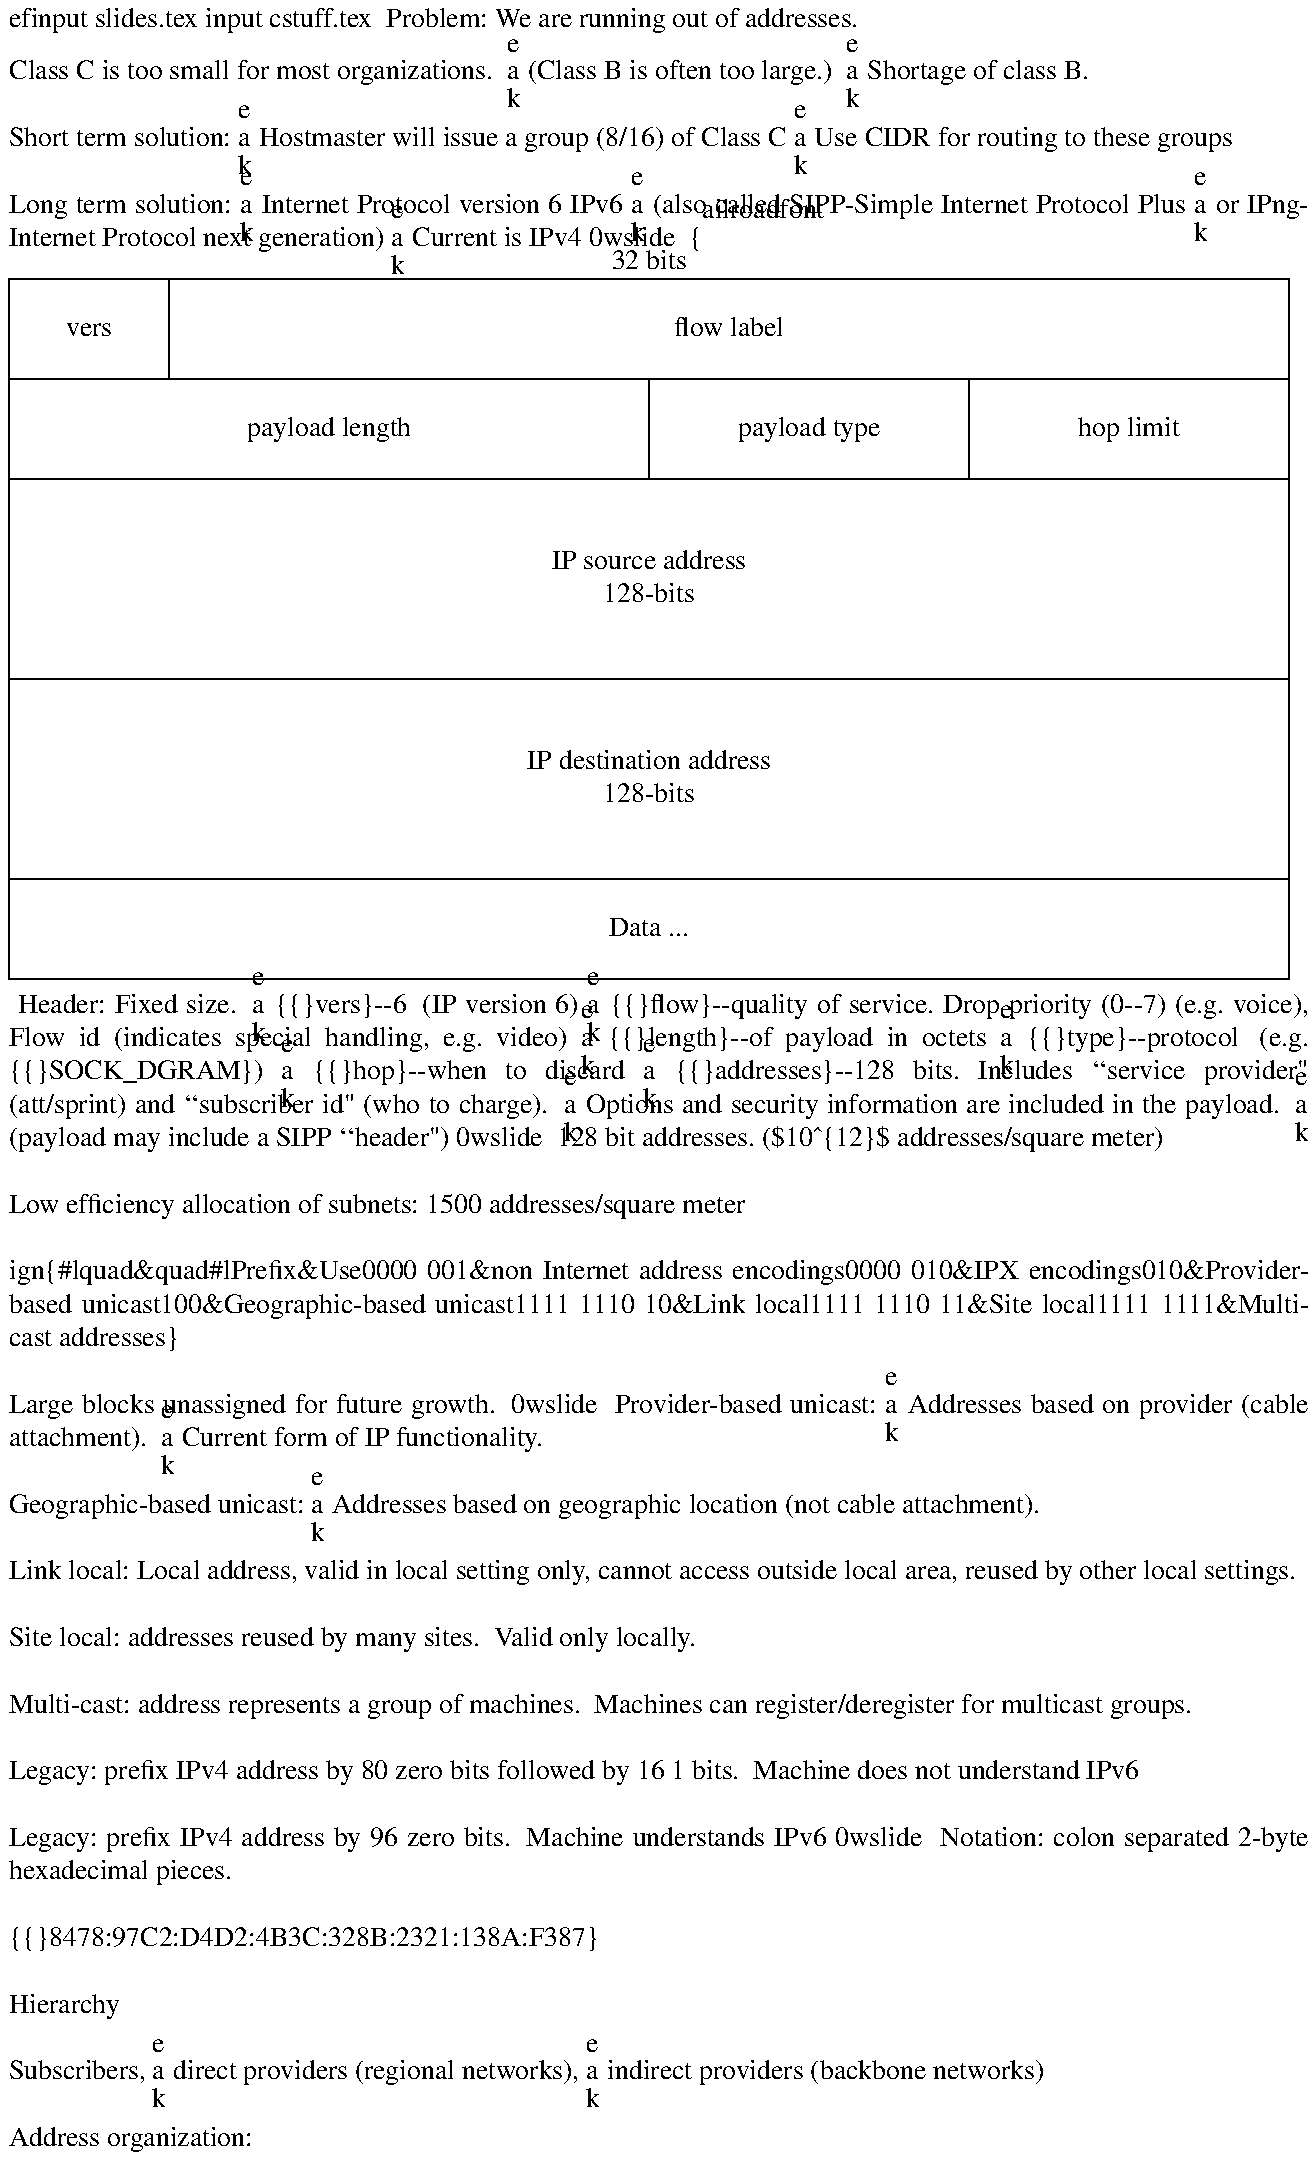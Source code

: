 \def\chapternumber{CECS 472, IPv6  --- Volper -- 29 January 1998}
\input slides.tex
\input cstuff.tex
\centerline{\bbf Internet Address Politics}

Problem: We are running out of addresses.

Class C is too small for most organizations.
\break
(Class B is often too large.)
\break
Shortage of class B.

Short term solution:
\break
Hostmaster will issue a group (8/16) of Class C 
\break
Use CIDR for routing to these groups

Long term solution:
\break
Internet Protocol version 6 IPv6 
\break
(also called SIPP-Simple Internet Protocol Plus
\break
or IPng-Internet Protocol next generation)
\break
Current is IPv4
\newslide
\centerline{\bbf IPv6 Packet}

{\railroadfont
.PS
boxht=0.5i
Ip1: box wid 6.4i 
"32 bits" at Ip1.n above
Ves: box wid 0.8i with .w at Ip1.w "vers"
Flow: box wid 5.6i with .w at last box.e "flow label"
Leng: box wid 3.2i with .nw at Ves.sw "payload length"
Next: box wid 1.6i with .w at last box.e "payload type"
Hops: box wid 1.6i with .w at last box.e "hop limit"
Ipsa: box wid 6.4i ht 1.0i with .nw at Leng.sw "IP source address" "128-bits"
Ipda: box wid 6.4i ht 1.0i with .nw at Ipsa.sw "IP destination address" "128-bits"
Data: box wid 6.4i with .nw at Ipda.sw "Data ..."
.PE
\centerline{\box\graph}}

Header: Fixed size.
\break
{\ltt{}vers}--6  (IP version 6)
\break
{\ltt{}flow}--quality of service. Drop priority (0--7) (e.g. voice),
Flow id (indicates special handling, e.g. video)
\break
{\ltt{}length}--of payload in octets
\break
{\ltt{}type}--protocol  (e.g. {\ltt{}SOCK_DGRAM})
\break
{\ltt{}hop}--when to discard
\break
{\ltt{}addresses}--128 bits. Includes ``service provider" (att/sprint) and 
``subscriber id" (who to charge).
\break
Options and security information are included in the payload.
\break
(payload may include a SIPP ``header")
\newslide
\centerline{\bbf IPv6 Addresses}

128 bit addresses. ($10^{12}$ addresses/square meter)

Low efficiency allocation of subnets: 1500 addresses/square meter
\vt

\halign{#\hfil\quad&\quad#\hfil\cr
Prefix&Use\cr
0000 001&non Internet address encodings\cr
0000 010&IPX encodings\cr
010&Provider-based unicast\cr
100&Geographic-based unicast\cr
1111 1110 10&Link local\cr
1111 1110 11&Site local\cr
1111 1111&Multicast addresses\cr
}

Large blocks unassigned for future growth.
\newslide
\centerline{\bbf Address types}

Provider-based unicast:
\break
Addresses based on provider (cable attachment).
\break
Current form of IP functionality.

Geographic-based unicast:
\break
Addresses based on geographic location (not cable attachment).

Link local: Local address, valid in local setting only, cannot access outside
local area, reused by other local settings.

Site local: addresses reused by many sites.
Valid only locally.

Multi-cast: address represents a group of machines.
Machines can register/deregister for multicast groups.

Legacy: prefix IPv4 address by 80 zero bits followed by 16 1 bits.
Machine does not understand IPv6

Legacy: prefix IPv4 address by 96 zero bits.
Machine understands IPv6
\newslide
\centerline{\bbf IPv6 addresses}

Notation: colon separated 2-byte hexadecimal pieces.

{\ltt{}8478:97C2:D4D2:4B3C:328B:2321:138A:F387}

Hierarchy

Subscribers, 
\break
direct providers (regional networks),
\break
indirect providers (backbone networks)

Address organization:

010:Registry:Provider:Subscriber:Subnet:Interface
\break
Goal--reduce routing table size
\vt
Address auto configuration:

Build your own address as you boot.
\break
1) build your interface part (48-bit ethernet card number)
\break
2) build this into a link-local address
\break
3) request Registry..Subnet parts
\newslide
\centerline{\bbf IPv4/6 gateways}

IP4 packet in:

IPv6 header appended with ::00FF:
\break
Routed over IPv6 network,
\break
IPv6 header is removed when it goes back to an IPv4 area. 
\vt
IP6 packet in:

Tunneled over IPv4 area
\break
Packet rebuilt into IPv6 is contained message
\break
Sent in IPv4 packets to another gateway
\break
IPv4 packets reassembled into IPv6 packet at other gateway.
\vt
{\bbf IPv6 Routing header}

Inside IPv6 packet:

indicates routing to be taken

eg. specifies use of certain direct/indirect provider

Reasoning: cost is lower, speed is faster, security is better

\bye
